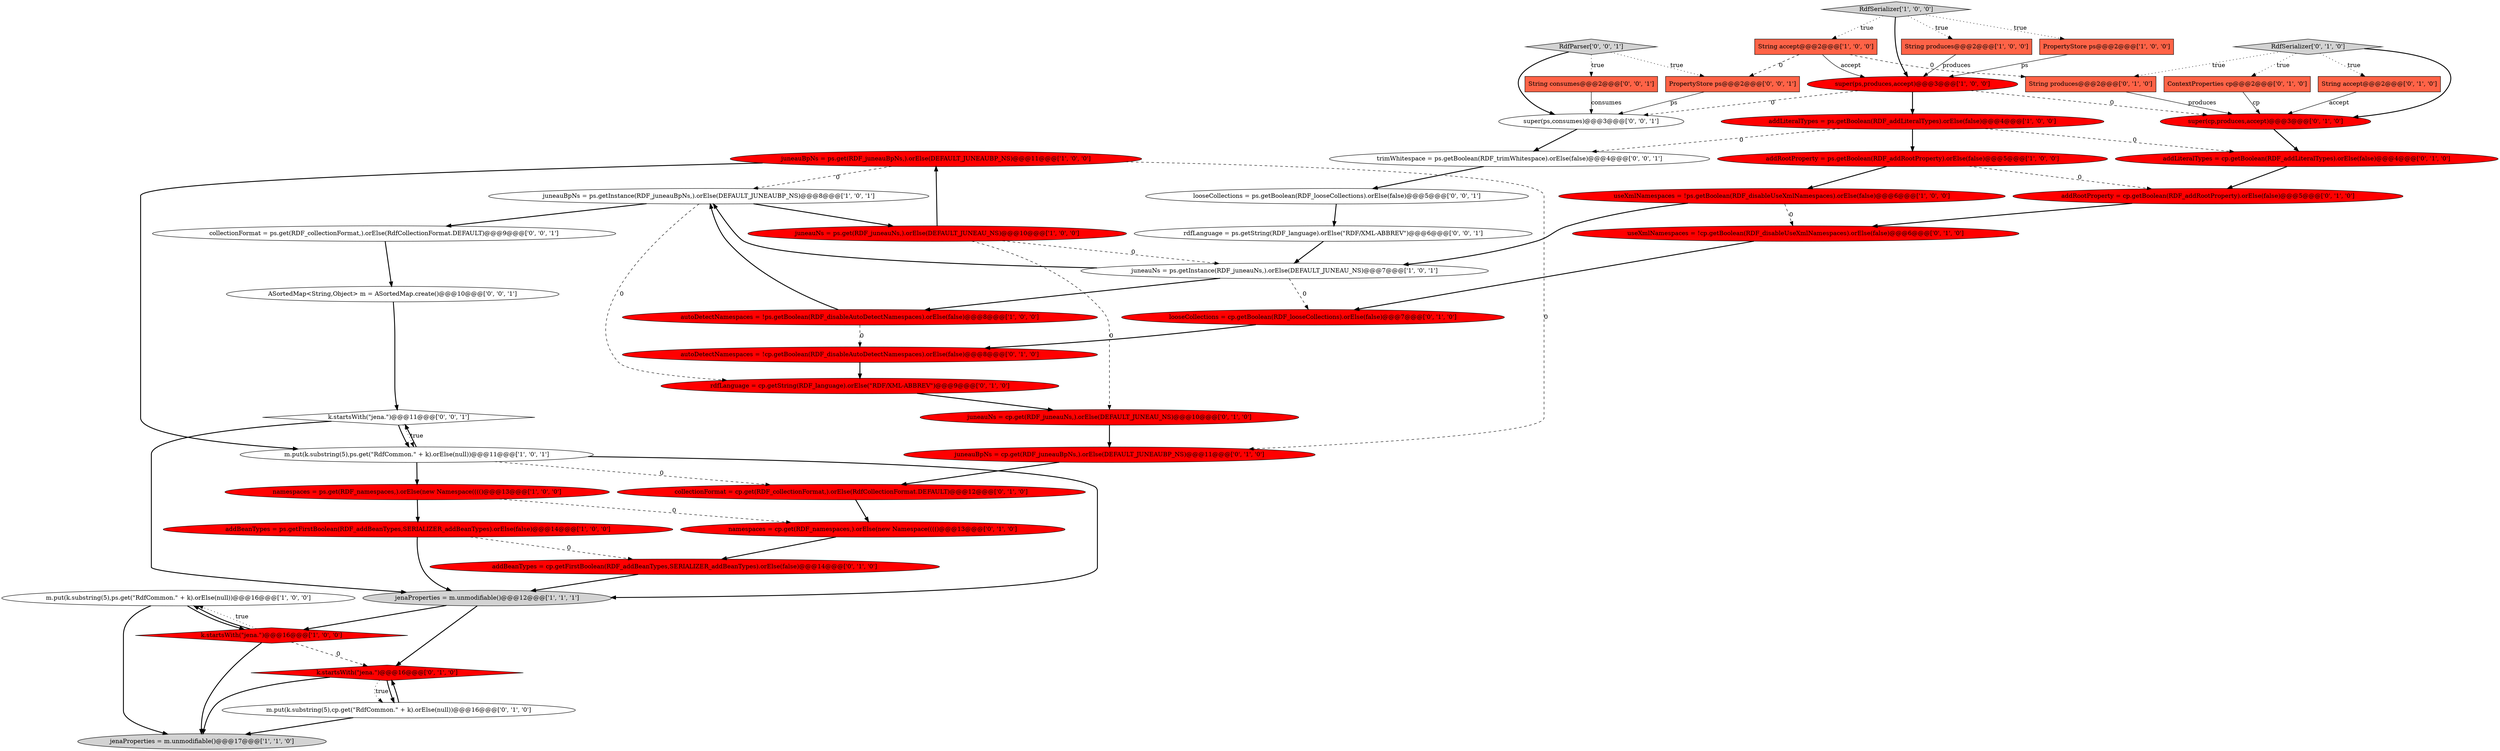 digraph {
6 [style = filled, label = "m.put(k.substring(5),ps.get(\"RdfCommon.\" + k).orElse(null))@@@16@@@['1', '0', '0']", fillcolor = white, shape = ellipse image = "AAA0AAABBB1BBB"];
22 [style = filled, label = "String produces@@@2@@@['0', '1', '0']", fillcolor = tomato, shape = box image = "AAA1AAABBB2BBB"];
37 [style = filled, label = "addLiteralTypes = cp.getBoolean(RDF_addLiteralTypes).orElse(false)@@@4@@@['0', '1', '0']", fillcolor = red, shape = ellipse image = "AAA1AAABBB2BBB"];
19 [style = filled, label = "namespaces = ps.get(RDF_namespaces,).orElse(new Namespace(((()@@@13@@@['1', '0', '0']", fillcolor = red, shape = ellipse image = "AAA1AAABBB1BBB"];
7 [style = filled, label = "juneauBpNs = ps.get(RDF_juneauBpNs,).orElse(DEFAULT_JUNEAUBP_NS)@@@11@@@['1', '0', '0']", fillcolor = red, shape = ellipse image = "AAA1AAABBB1BBB"];
1 [style = filled, label = "String produces@@@2@@@['1', '0', '0']", fillcolor = tomato, shape = box image = "AAA0AAABBB1BBB"];
43 [style = filled, label = "PropertyStore ps@@@2@@@['0', '0', '1']", fillcolor = tomato, shape = box image = "AAA0AAABBB3BBB"];
13 [style = filled, label = "juneauBpNs = ps.getInstance(RDF_juneauBpNs,).orElse(DEFAULT_JUNEAUBP_NS)@@@8@@@['1', '0', '1']", fillcolor = white, shape = ellipse image = "AAA0AAABBB1BBB"];
10 [style = filled, label = "jenaProperties = m.unmodifiable()@@@17@@@['1', '1', '0']", fillcolor = lightgray, shape = ellipse image = "AAA0AAABBB1BBB"];
28 [style = filled, label = "looseCollections = cp.getBoolean(RDF_looseCollections).orElse(false)@@@7@@@['0', '1', '0']", fillcolor = red, shape = ellipse image = "AAA1AAABBB2BBB"];
40 [style = filled, label = "k.startsWith(\"jena.\")@@@11@@@['0', '0', '1']", fillcolor = white, shape = diamond image = "AAA0AAABBB3BBB"];
24 [style = filled, label = "addRootProperty = cp.getBoolean(RDF_addRootProperty).orElse(false)@@@5@@@['0', '1', '0']", fillcolor = red, shape = ellipse image = "AAA1AAABBB2BBB"];
34 [style = filled, label = "namespaces = cp.get(RDF_namespaces,).orElse(new Namespace(((()@@@13@@@['0', '1', '0']", fillcolor = red, shape = ellipse image = "AAA1AAABBB2BBB"];
12 [style = filled, label = "super(ps,produces,accept)@@@3@@@['1', '0', '0']", fillcolor = red, shape = ellipse image = "AAA1AAABBB1BBB"];
36 [style = filled, label = "k.startsWith(\"jena.\")@@@16@@@['0', '1', '0']", fillcolor = red, shape = diamond image = "AAA1AAABBB2BBB"];
2 [style = filled, label = "addBeanTypes = ps.getFirstBoolean(RDF_addBeanTypes,SERIALIZER_addBeanTypes).orElse(false)@@@14@@@['1', '0', '0']", fillcolor = red, shape = ellipse image = "AAA1AAABBB1BBB"];
35 [style = filled, label = "juneauBpNs = cp.get(RDF_juneauBpNs,).orElse(DEFAULT_JUNEAUBP_NS)@@@11@@@['0', '1', '0']", fillcolor = red, shape = ellipse image = "AAA1AAABBB2BBB"];
42 [style = filled, label = "super(ps,consumes)@@@3@@@['0', '0', '1']", fillcolor = white, shape = ellipse image = "AAA0AAABBB3BBB"];
16 [style = filled, label = "autoDetectNamespaces = !ps.getBoolean(RDF_disableAutoDetectNamespaces).orElse(false)@@@8@@@['1', '0', '0']", fillcolor = red, shape = ellipse image = "AAA1AAABBB1BBB"];
26 [style = filled, label = "RdfSerializer['0', '1', '0']", fillcolor = lightgray, shape = diamond image = "AAA0AAABBB2BBB"];
4 [style = filled, label = "addRootProperty = ps.getBoolean(RDF_addRootProperty).orElse(false)@@@5@@@['1', '0', '0']", fillcolor = red, shape = ellipse image = "AAA1AAABBB1BBB"];
27 [style = filled, label = "autoDetectNamespaces = !cp.getBoolean(RDF_disableAutoDetectNamespaces).orElse(false)@@@8@@@['0', '1', '0']", fillcolor = red, shape = ellipse image = "AAA1AAABBB2BBB"];
33 [style = filled, label = "rdfLanguage = cp.getString(RDF_language).orElse(\"RDF/XML-ABBREV\")@@@9@@@['0', '1', '0']", fillcolor = red, shape = ellipse image = "AAA1AAABBB2BBB"];
39 [style = filled, label = "String consumes@@@2@@@['0', '0', '1']", fillcolor = tomato, shape = box image = "AAA0AAABBB3BBB"];
30 [style = filled, label = "juneauNs = cp.get(RDF_juneauNs,).orElse(DEFAULT_JUNEAU_NS)@@@10@@@['0', '1', '0']", fillcolor = red, shape = ellipse image = "AAA1AAABBB2BBB"];
0 [style = filled, label = "PropertyStore ps@@@2@@@['1', '0', '0']", fillcolor = tomato, shape = box image = "AAA0AAABBB1BBB"];
44 [style = filled, label = "collectionFormat = ps.get(RDF_collectionFormat,).orElse(RdfCollectionFormat.DEFAULT)@@@9@@@['0', '0', '1']", fillcolor = white, shape = ellipse image = "AAA0AAABBB3BBB"];
5 [style = filled, label = "useXmlNamespaces = !ps.getBoolean(RDF_disableUseXmlNamespaces).orElse(false)@@@6@@@['1', '0', '0']", fillcolor = red, shape = ellipse image = "AAA1AAABBB1BBB"];
15 [style = filled, label = "jenaProperties = m.unmodifiable()@@@12@@@['1', '1', '1']", fillcolor = lightgray, shape = ellipse image = "AAA0AAABBB1BBB"];
14 [style = filled, label = "String accept@@@2@@@['1', '0', '0']", fillcolor = tomato, shape = box image = "AAA1AAABBB1BBB"];
29 [style = filled, label = "super(cp,produces,accept)@@@3@@@['0', '1', '0']", fillcolor = red, shape = ellipse image = "AAA1AAABBB2BBB"];
18 [style = filled, label = "juneauNs = ps.getInstance(RDF_juneauNs,).orElse(DEFAULT_JUNEAU_NS)@@@7@@@['1', '0', '1']", fillcolor = white, shape = ellipse image = "AAA0AAABBB1BBB"];
38 [style = filled, label = "ASortedMap<String,Object> m = ASortedMap.create()@@@10@@@['0', '0', '1']", fillcolor = white, shape = ellipse image = "AAA0AAABBB3BBB"];
45 [style = filled, label = "rdfLanguage = ps.getString(RDF_language).orElse(\"RDF/XML-ABBREV\")@@@6@@@['0', '0', '1']", fillcolor = white, shape = ellipse image = "AAA0AAABBB3BBB"];
32 [style = filled, label = "m.put(k.substring(5),cp.get(\"RdfCommon.\" + k).orElse(null))@@@16@@@['0', '1', '0']", fillcolor = white, shape = ellipse image = "AAA0AAABBB2BBB"];
3 [style = filled, label = "m.put(k.substring(5),ps.get(\"RdfCommon.\" + k).orElse(null))@@@11@@@['1', '0', '1']", fillcolor = white, shape = ellipse image = "AAA0AAABBB1BBB"];
41 [style = filled, label = "RdfParser['0', '0', '1']", fillcolor = lightgray, shape = diamond image = "AAA0AAABBB3BBB"];
9 [style = filled, label = "juneauNs = ps.get(RDF_juneauNs,).orElse(DEFAULT_JUNEAU_NS)@@@10@@@['1', '0', '0']", fillcolor = red, shape = ellipse image = "AAA1AAABBB1BBB"];
47 [style = filled, label = "looseCollections = ps.getBoolean(RDF_looseCollections).orElse(false)@@@5@@@['0', '0', '1']", fillcolor = white, shape = ellipse image = "AAA0AAABBB3BBB"];
46 [style = filled, label = "trimWhitespace = ps.getBoolean(RDF_trimWhitespace).orElse(false)@@@4@@@['0', '0', '1']", fillcolor = white, shape = ellipse image = "AAA0AAABBB3BBB"];
21 [style = filled, label = "ContextProperties cp@@@2@@@['0', '1', '0']", fillcolor = tomato, shape = box image = "AAA0AAABBB2BBB"];
31 [style = filled, label = "collectionFormat = cp.get(RDF_collectionFormat,).orElse(RdfCollectionFormat.DEFAULT)@@@12@@@['0', '1', '0']", fillcolor = red, shape = ellipse image = "AAA1AAABBB2BBB"];
17 [style = filled, label = "RdfSerializer['1', '0', '0']", fillcolor = lightgray, shape = diamond image = "AAA0AAABBB1BBB"];
11 [style = filled, label = "addLiteralTypes = ps.getBoolean(RDF_addLiteralTypes).orElse(false)@@@4@@@['1', '0', '0']", fillcolor = red, shape = ellipse image = "AAA1AAABBB1BBB"];
8 [style = filled, label = "k.startsWith(\"jena.\")@@@16@@@['1', '0', '0']", fillcolor = red, shape = diamond image = "AAA1AAABBB1BBB"];
23 [style = filled, label = "addBeanTypes = cp.getFirstBoolean(RDF_addBeanTypes,SERIALIZER_addBeanTypes).orElse(false)@@@14@@@['0', '1', '0']", fillcolor = red, shape = ellipse image = "AAA1AAABBB2BBB"];
25 [style = filled, label = "useXmlNamespaces = !cp.getBoolean(RDF_disableUseXmlNamespaces).orElse(false)@@@6@@@['0', '1', '0']", fillcolor = red, shape = ellipse image = "AAA1AAABBB2BBB"];
20 [style = filled, label = "String accept@@@2@@@['0', '1', '0']", fillcolor = tomato, shape = box image = "AAA0AAABBB2BBB"];
43->42 [style = solid, label="ps"];
8->10 [style = bold, label=""];
16->27 [style = dashed, label="0"];
17->1 [style = dotted, label="true"];
21->29 [style = solid, label="cp"];
40->15 [style = bold, label=""];
17->14 [style = dotted, label="true"];
8->6 [style = bold, label=""];
5->25 [style = dashed, label="0"];
26->22 [style = dotted, label="true"];
9->7 [style = bold, label=""];
19->34 [style = dashed, label="0"];
3->19 [style = bold, label=""];
7->35 [style = dashed, label="0"];
2->15 [style = bold, label=""];
41->43 [style = dotted, label="true"];
11->46 [style = dashed, label="0"];
27->33 [style = bold, label=""];
9->30 [style = dashed, label="0"];
35->31 [style = bold, label=""];
25->28 [style = bold, label=""];
42->46 [style = bold, label=""];
3->31 [style = dashed, label="0"];
14->12 [style = solid, label="accept"];
12->11 [style = bold, label=""];
14->22 [style = dashed, label="0"];
26->20 [style = dotted, label="true"];
19->2 [style = bold, label=""];
32->10 [style = bold, label=""];
44->38 [style = bold, label=""];
40->3 [style = bold, label=""];
40->3 [style = dotted, label="true"];
33->30 [style = bold, label=""];
13->33 [style = dashed, label="0"];
32->36 [style = bold, label=""];
4->24 [style = dashed, label="0"];
15->36 [style = bold, label=""];
2->23 [style = dashed, label="0"];
16->13 [style = bold, label=""];
0->12 [style = solid, label="ps"];
37->24 [style = bold, label=""];
1->12 [style = solid, label="produces"];
9->18 [style = dashed, label="0"];
11->4 [style = bold, label=""];
23->15 [style = bold, label=""];
36->32 [style = dotted, label="true"];
5->18 [style = bold, label=""];
29->37 [style = bold, label=""];
22->29 [style = solid, label="produces"];
8->36 [style = dashed, label="0"];
31->34 [style = bold, label=""];
17->12 [style = bold, label=""];
12->42 [style = dashed, label="0"];
30->35 [style = bold, label=""];
8->6 [style = dotted, label="true"];
24->25 [style = bold, label=""];
20->29 [style = solid, label="accept"];
6->10 [style = bold, label=""];
7->13 [style = dashed, label="0"];
18->28 [style = dashed, label="0"];
39->42 [style = solid, label="consumes"];
34->23 [style = bold, label=""];
47->45 [style = bold, label=""];
13->9 [style = bold, label=""];
38->40 [style = bold, label=""];
4->5 [style = bold, label=""];
15->8 [style = bold, label=""];
45->18 [style = bold, label=""];
36->10 [style = bold, label=""];
18->16 [style = bold, label=""];
17->0 [style = dotted, label="true"];
3->40 [style = bold, label=""];
26->29 [style = bold, label=""];
13->44 [style = bold, label=""];
36->32 [style = bold, label=""];
3->15 [style = bold, label=""];
41->39 [style = dotted, label="true"];
46->47 [style = bold, label=""];
7->3 [style = bold, label=""];
14->43 [style = dashed, label="0"];
26->21 [style = dotted, label="true"];
6->8 [style = bold, label=""];
12->29 [style = dashed, label="0"];
18->13 [style = bold, label=""];
11->37 [style = dashed, label="0"];
28->27 [style = bold, label=""];
41->42 [style = bold, label=""];
}
